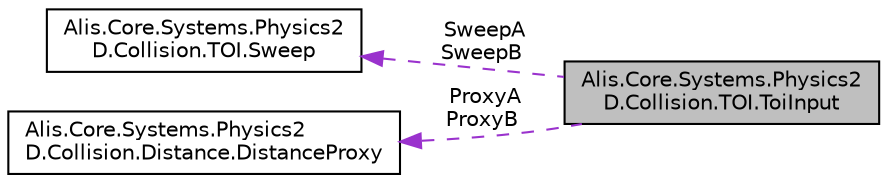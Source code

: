 digraph "Alis.Core.Systems.Physics2D.Collision.TOI.ToiInput"
{
 // LATEX_PDF_SIZE
  edge [fontname="Helvetica",fontsize="10",labelfontname="Helvetica",labelfontsize="10"];
  node [fontname="Helvetica",fontsize="10",shape=record];
  rankdir="LR";
  Node1 [label="Alis.Core.Systems.Physics2\lD.Collision.TOI.ToiInput",height=0.2,width=0.4,color="black", fillcolor="grey75", style="filled", fontcolor="black",tooltip="Input parameters for CalculateTimeOfImpact"];
  Node2 -> Node1 [dir="back",color="darkorchid3",fontsize="10",style="dashed",label=" SweepA\nSweepB" ,fontname="Helvetica"];
  Node2 [label="Alis.Core.Systems.Physics2\lD.Collision.TOI.Sweep",height=0.2,width=0.4,color="black", fillcolor="white", style="filled",URL="$class_alis_1_1_core_1_1_systems_1_1_physics2_d_1_1_collision_1_1_t_o_i_1_1_sweep.html",tooltip="This describes the motion of a body/shape for TOI computation. Shapes are defined with respect to the..."];
  Node3 -> Node1 [dir="back",color="darkorchid3",fontsize="10",style="dashed",label=" ProxyA\nProxyB" ,fontname="Helvetica"];
  Node3 [label="Alis.Core.Systems.Physics2\lD.Collision.Distance.DistanceProxy",height=0.2,width=0.4,color="black", fillcolor="white", style="filled",URL="$struct_alis_1_1_core_1_1_systems_1_1_physics2_d_1_1_collision_1_1_distance_1_1_distance_proxy.html",tooltip="A distance proxy is used by the GJK algorithm. It encapsulates any shape."];
}
